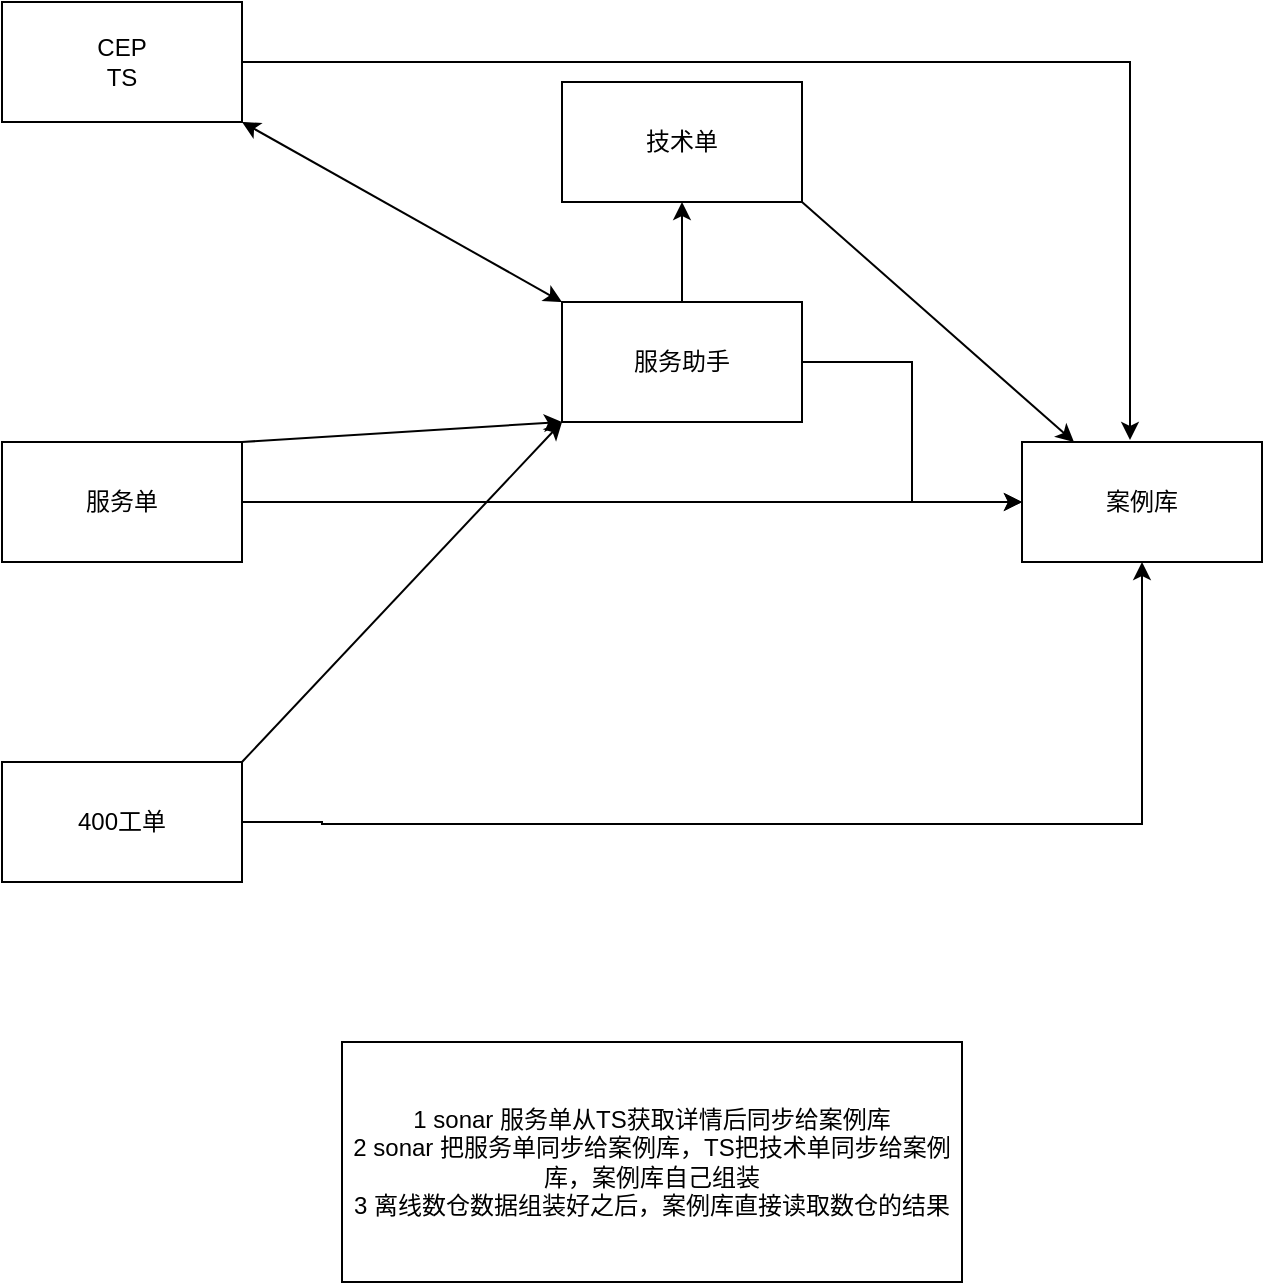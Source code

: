 <mxfile version="23.1.7" type="github">
  <diagram name="第 1 页" id="KwNaoLDs-uKCv6CFQYQi">
    <mxGraphModel dx="1339" dy="629" grid="1" gridSize="10" guides="1" tooltips="1" connect="1" arrows="1" fold="1" page="1" pageScale="1" pageWidth="827" pageHeight="1169" math="0" shadow="0">
      <root>
        <mxCell id="0" />
        <mxCell id="1" parent="0" />
        <mxCell id="jXoJw1YNKyKEmxoHj1gk-13" value="" style="edgeStyle=orthogonalEdgeStyle;rounded=0;orthogonalLoop=1;jettySize=auto;html=1;entryX=0.45;entryY=-0.017;entryDx=0;entryDy=0;entryPerimeter=0;" edge="1" parent="1" source="jXoJw1YNKyKEmxoHj1gk-1" target="jXoJw1YNKyKEmxoHj1gk-7">
          <mxGeometry relative="1" as="geometry">
            <mxPoint x="360" y="50" as="targetPoint" />
          </mxGeometry>
        </mxCell>
        <mxCell id="jXoJw1YNKyKEmxoHj1gk-1" value="CEP&lt;br&gt;TS" style="rounded=0;whiteSpace=wrap;html=1;" vertex="1" parent="1">
          <mxGeometry x="160" y="20" width="120" height="60" as="geometry" />
        </mxCell>
        <mxCell id="jXoJw1YNKyKEmxoHj1gk-11" value="" style="edgeStyle=orthogonalEdgeStyle;rounded=0;orthogonalLoop=1;jettySize=auto;html=1;entryX=0;entryY=0.5;entryDx=0;entryDy=0;" edge="1" parent="1" source="jXoJw1YNKyKEmxoHj1gk-2" target="jXoJw1YNKyKEmxoHj1gk-7">
          <mxGeometry relative="1" as="geometry">
            <mxPoint x="360" y="270" as="targetPoint" />
          </mxGeometry>
        </mxCell>
        <mxCell id="jXoJw1YNKyKEmxoHj1gk-2" value="服务单" style="rounded=0;whiteSpace=wrap;html=1;" vertex="1" parent="1">
          <mxGeometry x="160" y="240" width="120" height="60" as="geometry" />
        </mxCell>
        <mxCell id="jXoJw1YNKyKEmxoHj1gk-9" value="" style="edgeStyle=orthogonalEdgeStyle;rounded=0;orthogonalLoop=1;jettySize=auto;html=1;entryX=0.5;entryY=1;entryDx=0;entryDy=0;" edge="1" parent="1" source="jXoJw1YNKyKEmxoHj1gk-3" target="jXoJw1YNKyKEmxoHj1gk-7">
          <mxGeometry relative="1" as="geometry">
            <mxPoint x="360" y="430" as="targetPoint" />
            <Array as="points">
              <mxPoint x="320" y="430" />
              <mxPoint x="320" y="431" />
              <mxPoint x="730" y="431" />
            </Array>
          </mxGeometry>
        </mxCell>
        <mxCell id="jXoJw1YNKyKEmxoHj1gk-3" value="400工单" style="rounded=0;whiteSpace=wrap;html=1;" vertex="1" parent="1">
          <mxGeometry x="160" y="400" width="120" height="60" as="geometry" />
        </mxCell>
        <mxCell id="jXoJw1YNKyKEmxoHj1gk-6" value="" style="edgeStyle=orthogonalEdgeStyle;rounded=0;orthogonalLoop=1;jettySize=auto;html=1;" edge="1" parent="1" source="jXoJw1YNKyKEmxoHj1gk-4" target="jXoJw1YNKyKEmxoHj1gk-5">
          <mxGeometry relative="1" as="geometry" />
        </mxCell>
        <mxCell id="jXoJw1YNKyKEmxoHj1gk-15" value="" style="edgeStyle=orthogonalEdgeStyle;rounded=0;orthogonalLoop=1;jettySize=auto;html=1;entryX=0;entryY=0.5;entryDx=0;entryDy=0;" edge="1" parent="1" source="jXoJw1YNKyKEmxoHj1gk-4" target="jXoJw1YNKyKEmxoHj1gk-7">
          <mxGeometry relative="1" as="geometry">
            <mxPoint x="640" y="200" as="targetPoint" />
          </mxGeometry>
        </mxCell>
        <mxCell id="jXoJw1YNKyKEmxoHj1gk-4" value="服务助手" style="rounded=0;whiteSpace=wrap;html=1;" vertex="1" parent="1">
          <mxGeometry x="440" y="170" width="120" height="60" as="geometry" />
        </mxCell>
        <mxCell id="jXoJw1YNKyKEmxoHj1gk-5" value="技术单" style="whiteSpace=wrap;html=1;rounded=0;" vertex="1" parent="1">
          <mxGeometry x="440" y="60" width="120" height="60" as="geometry" />
        </mxCell>
        <mxCell id="jXoJw1YNKyKEmxoHj1gk-7" value="案例库" style="rounded=0;whiteSpace=wrap;html=1;" vertex="1" parent="1">
          <mxGeometry x="670" y="240" width="120" height="60" as="geometry" />
        </mxCell>
        <mxCell id="jXoJw1YNKyKEmxoHj1gk-16" value="" style="endArrow=classic;html=1;rounded=0;entryX=0;entryY=1;entryDx=0;entryDy=0;" edge="1" parent="1" target="jXoJw1YNKyKEmxoHj1gk-4">
          <mxGeometry width="50" height="50" relative="1" as="geometry">
            <mxPoint x="280" y="400" as="sourcePoint" />
            <mxPoint x="330" y="350" as="targetPoint" />
          </mxGeometry>
        </mxCell>
        <mxCell id="jXoJw1YNKyKEmxoHj1gk-18" value="" style="endArrow=classic;startArrow=classic;html=1;rounded=0;entryX=0;entryY=0;entryDx=0;entryDy=0;exitX=1;exitY=1;exitDx=0;exitDy=0;" edge="1" parent="1" source="jXoJw1YNKyKEmxoHj1gk-1" target="jXoJw1YNKyKEmxoHj1gk-4">
          <mxGeometry width="50" height="50" relative="1" as="geometry">
            <mxPoint x="110" y="220" as="sourcePoint" />
            <mxPoint x="160" y="170" as="targetPoint" />
          </mxGeometry>
        </mxCell>
        <mxCell id="jXoJw1YNKyKEmxoHj1gk-21" value="" style="endArrow=classic;html=1;rounded=0;" edge="1" parent="1">
          <mxGeometry width="50" height="50" relative="1" as="geometry">
            <mxPoint x="280" y="240" as="sourcePoint" />
            <mxPoint x="440" y="230" as="targetPoint" />
          </mxGeometry>
        </mxCell>
        <mxCell id="jXoJw1YNKyKEmxoHj1gk-22" value="" style="endArrow=classic;html=1;rounded=0;exitX=1;exitY=1;exitDx=0;exitDy=0;" edge="1" parent="1" source="jXoJw1YNKyKEmxoHj1gk-5" target="jXoJw1YNKyKEmxoHj1gk-7">
          <mxGeometry width="50" height="50" relative="1" as="geometry">
            <mxPoint x="580" y="120" as="sourcePoint" />
            <mxPoint x="630" y="70" as="targetPoint" />
          </mxGeometry>
        </mxCell>
        <mxCell id="jXoJw1YNKyKEmxoHj1gk-23" value="1 sonar 服务单从TS获取详情后同步给案例库&lt;br&gt;2 sonar 把服务单同步给案例库，TS把技术单同步给案例库，案例库自己组装&lt;br&gt;3 离线数仓数据组装好之后，案例库直接读取数仓的结果" style="rounded=0;whiteSpace=wrap;html=1;" vertex="1" parent="1">
          <mxGeometry x="330" y="540" width="310" height="120" as="geometry" />
        </mxCell>
      </root>
    </mxGraphModel>
  </diagram>
</mxfile>

